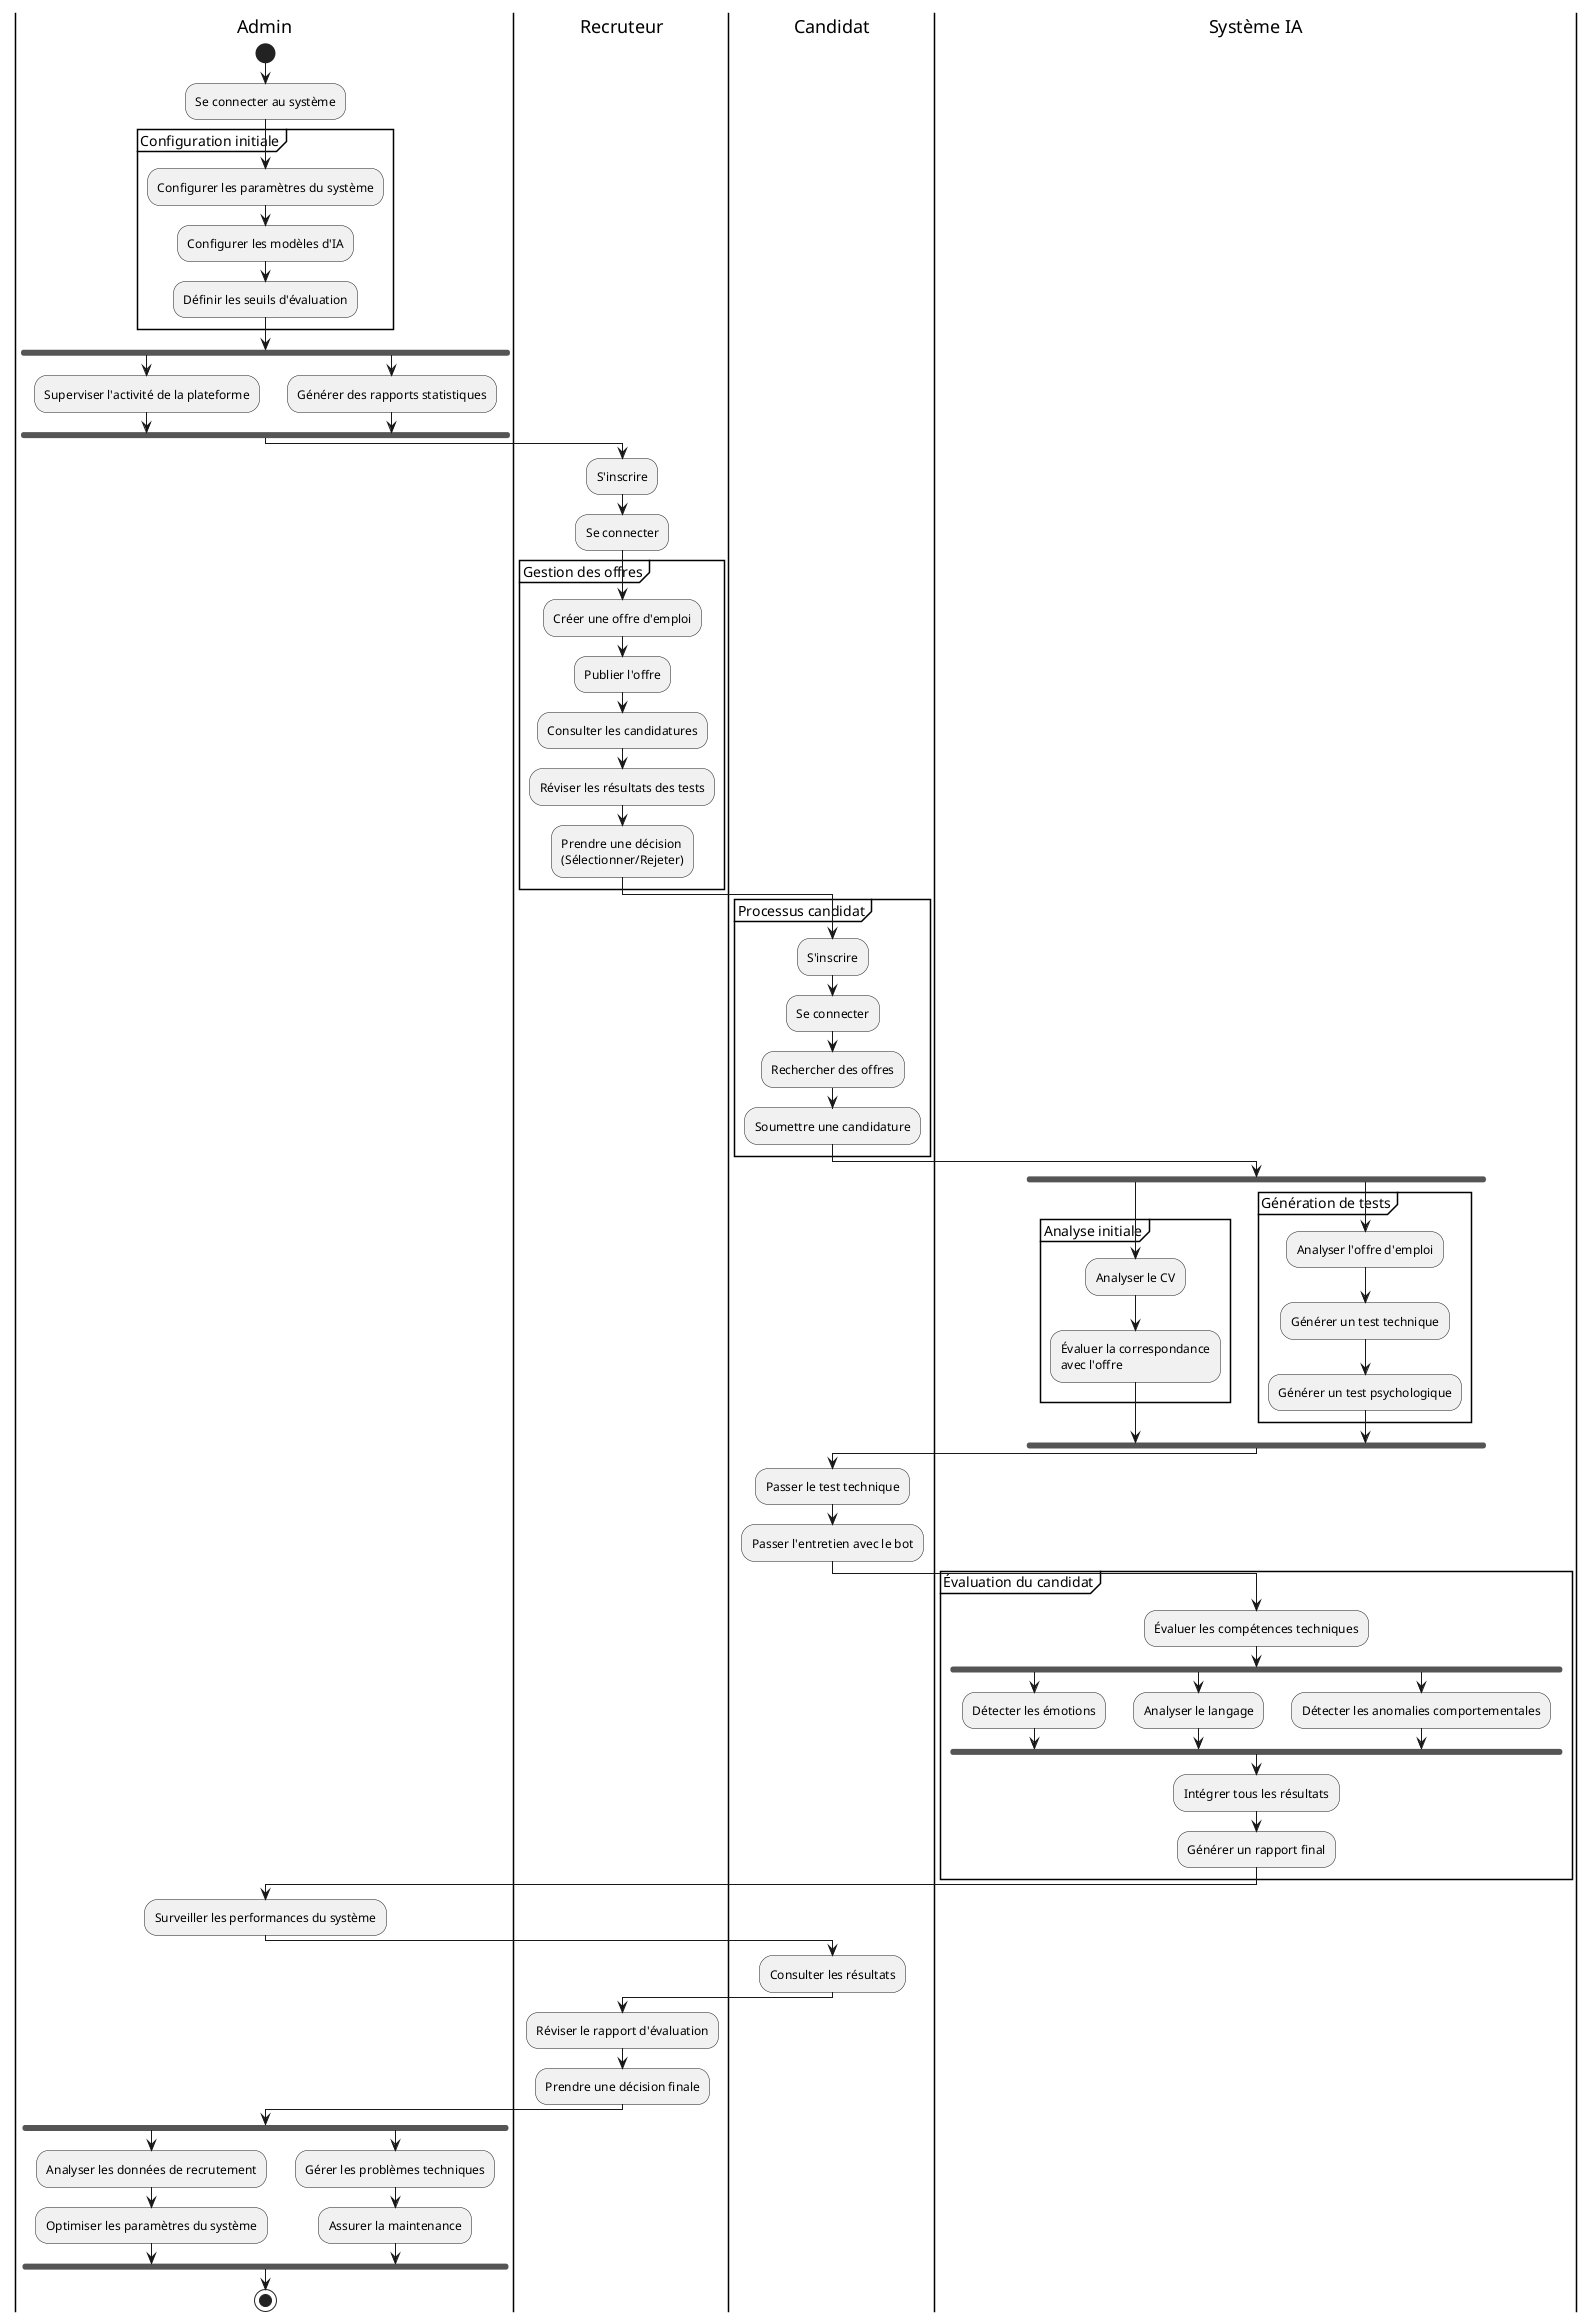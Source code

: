 @startuml
' Diagramme d'activité UML avec Admin

|Admin|
start
:Se connecter au système;

|Admin|
partition "Configuration initiale" {
  :Configurer les paramètres du système;
  :Configurer les modèles d'IA;
  :Définir les seuils d'évaluation;
}

|Admin|
fork
  :Superviser l'activité de la plateforme;
fork again
  :Générer des rapports statistiques;
end fork

|Recruteur|
:S'inscrire;
:Se connecter;

|Recruteur|
partition "Gestion des offres" {
  :Créer une offre d'emploi;
  :Publier l'offre;
  :Consulter les candidatures;
  :Réviser les résultats des tests;
  :Prendre une décision 
  (Sélectionner/Rejeter);
}

|Candidat|
partition "Processus candidat" {
  :S'inscrire;
  :Se connecter;
  :Rechercher des offres;
  :Soumettre une candidature;
}

|Système IA|
fork
  partition "Analyse initiale" {
    :Analyser le CV;
    :Évaluer la correspondance 
    avec l'offre;
  }
fork again
  partition "Génération de tests" {
    :Analyser l'offre d'emploi;
    :Générer un test technique;
    :Générer un test psychologique;
  }
end fork

|Candidat|
:Passer le test technique;
:Passer l'entretien avec le bot;

|Système IA|
partition "Évaluation du candidat" {
  :Évaluer les compétences techniques;
  
  fork
    :Détecter les émotions;
  fork again
    :Analyser le langage;
  fork again
    :Détecter les anomalies comportementales;
  end fork
  
  :Intégrer tous les résultats;
  :Générer un rapport final;
}

|Admin|
:Surveiller les performances du système;

|Candidat|
:Consulter les résultats;

|Recruteur|
:Réviser le rapport d'évaluation;
:Prendre une décision finale;

|Admin|
fork
  :Analyser les données de recrutement;
  :Optimiser les paramètres du système;
fork again
  :Gérer les problèmes techniques;
  :Assurer la maintenance;
end fork

stop
@enduml